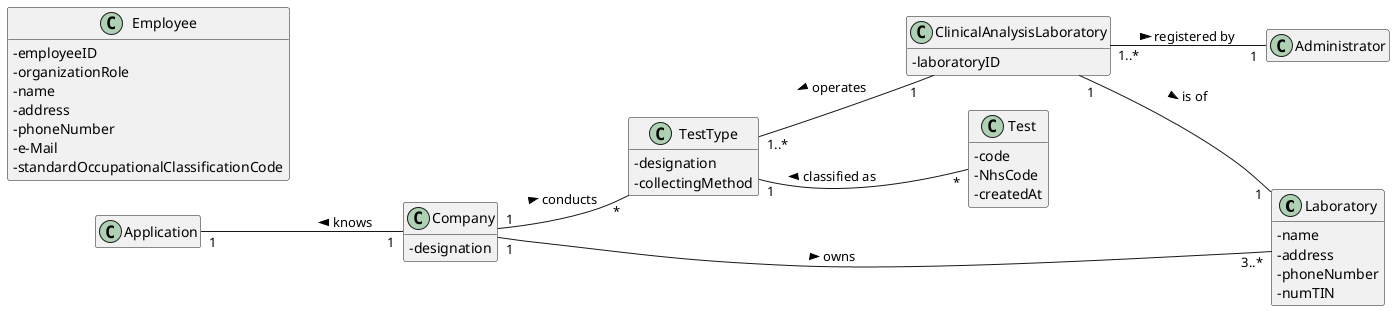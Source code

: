 @startuml

skinparam classAttributeIconSize 0
hide empty methods
hide empty attributes
left to right direction

class Laboratory {
- name
- address
- phoneNumber
- numTIN
}

class Employee {
- employeeID
- organizationRole
- name
- address
- phoneNumber
- e-Mail
- standardOccupationalClassificationCode
}

class Test{
- code
- NhsCode
- createdAt
}

class ClinicalAnalysisLaboratory{
- laboratoryID
}

class Application{}

class TestType{
- designation
- collectingMethod
}

class Company{
- designation
}

class Administrator{}

together {
class TestType
class Laboratory
}

Company -[hidden]-> TestType
Company -[hidden]-> Laboratory


/' LAYOUT PURPOSES '/
ClinicalAnalysisLaboratory -[hidden]down-> Laboratory
Test -[hidden]up-> TestType
ClinicalAnalysisLaboratory -[hidden]up-> TestType


/' END OF LAYOUT PURPOSES '/

Company "1" -- "3..*" Laboratory : owns >
ClinicalAnalysisLaboratory "1" -- "1" Laboratory : is of >
/'Employee "1..*" - "1" Company : works for >'/
Company "1" -- "*" TestType : conducts >

/' MUDAR SENTIDO DA SETA? POR CAUSA DO RATIONALE '/
Application "1" -- "1" Company : knows <
Test "*" -- "1" TestType : classified as >
ClinicalAnalysisLaboratory "1" -- "1..*" TestType : operates >
ClinicalAnalysisLaboratory "1..*" -- "1" Administrator : registered by >

@enduml